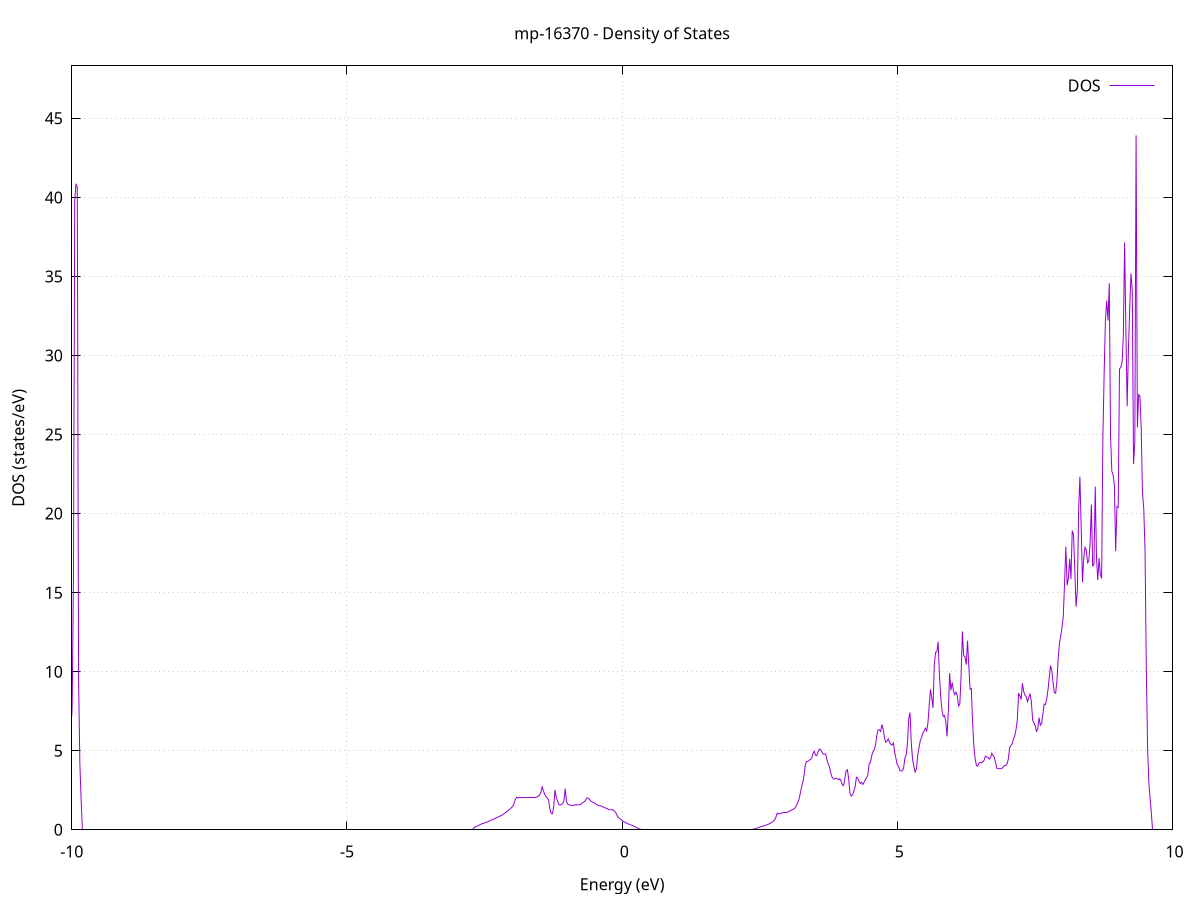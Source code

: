 set title 'mp-16370 - Density of States'
set xlabel 'Energy (eV)'
set ylabel 'DOS (states/eV)'
set grid
set xrange [-10:10]
set yrange [0:48.320]
set xzeroaxis lt -1
set terminal png size 800,600
set output 'mp-16370_dos_gnuplot.png'
plot '-' using 1:2 with lines title 'DOS'
-34.685200 0.000000
-34.661900 0.000000
-34.638700 0.000000
-34.615500 0.000000
-34.592300 0.000000
-34.569100 0.000000
-34.545900 0.000000
-34.522700 0.000000
-34.499500 0.000000
-34.476300 0.000000
-34.453100 0.000000
-34.429900 0.000000
-34.406700 0.000000
-34.383500 0.000000
-34.360300 0.000000
-34.337000 0.000000
-34.313800 0.000000
-34.290600 0.000000
-34.267400 0.000000
-34.244200 0.000000
-34.221000 0.000000
-34.197800 0.000000
-34.174600 0.000000
-34.151400 0.000000
-34.128200 0.000000
-34.105000 0.000000
-34.081800 0.000000
-34.058600 0.000000
-34.035400 0.000000
-34.012200 0.000000
-33.988900 0.000000
-33.965700 0.000000
-33.942500 0.000000
-33.919300 0.000000
-33.896100 0.000000
-33.872900 0.000000
-33.849700 0.000000
-33.826500 0.000000
-33.803300 0.000000
-33.780100 0.000000
-33.756900 0.000000
-33.733700 0.000000
-33.710500 0.000000
-33.687300 0.000000
-33.664000 0.000000
-33.640800 0.000000
-33.617600 0.000000
-33.594400 0.000000
-33.571200 0.000000
-33.548000 0.000000
-33.524800 0.000000
-33.501600 0.000000
-33.478400 0.000000
-33.455200 0.000000
-33.432000 0.000000
-33.408800 0.000000
-33.385600 0.000000
-33.362400 0.000000
-33.339100 0.000000
-33.315900 0.000000
-33.292700 0.000000
-33.269500 0.000000
-33.246300 0.000000
-33.223100 0.000000
-33.199900 0.000000
-33.176700 0.000000
-33.153500 0.000000
-33.130300 0.000000
-33.107100 0.000000
-33.083900 0.000000
-33.060700 0.000000
-33.037500 0.000000
-33.014200 0.000000
-32.991000 0.000000
-32.967800 0.000000
-32.944600 0.000000
-32.921400 0.000000
-32.898200 0.000000
-32.875000 0.000000
-32.851800 0.000000
-32.828600 0.000000
-32.805400 0.000000
-32.782200 0.000000
-32.759000 0.000000
-32.735800 0.000000
-32.712600 0.000000
-32.689400 0.000000
-32.666100 0.000000
-32.642900 0.000000
-32.619700 0.000000
-32.596500 0.000000
-32.573300 1.120700
-32.550100 12.299100
-32.526900 27.379600
-32.503700 28.214000
-32.480500 13.388400
-32.457300 18.266600
-32.434100 57.003000
-32.410900 70.562200
-32.387700 53.872900
-32.364500 0.000000
-32.341200 0.000000
-32.318000 0.000000
-32.294800 0.000000
-32.271600 0.000000
-32.248400 0.000000
-32.225200 0.000000
-32.202000 0.000000
-32.178800 0.000000
-32.155600 0.000000
-32.132400 0.000000
-32.109200 0.000000
-32.086000 0.000000
-32.062800 0.000000
-32.039600 0.000000
-32.016300 0.000000
-31.993100 0.000000
-31.969900 0.000000
-31.946700 0.000000
-31.923500 0.000000
-31.900300 0.000000
-31.877100 0.000000
-31.853900 0.000000
-31.830700 0.000000
-31.807500 0.000000
-31.784300 0.000000
-31.761100 0.000000
-31.737900 0.000000
-31.714700 0.000000
-31.691400 0.000000
-31.668200 0.000000
-31.645000 0.000000
-31.621800 0.000000
-31.598600 0.000000
-31.575400 0.000000
-31.552200 0.000000
-31.529000 0.000000
-31.505800 0.000000
-31.482600 0.000000
-31.459400 0.000000
-31.436200 0.000000
-31.413000 0.000000
-31.389800 0.000000
-31.366500 0.000000
-31.343300 0.000000
-31.320100 0.000000
-31.296900 0.000000
-31.273700 0.000000
-31.250500 0.000000
-31.227300 0.000000
-31.204100 0.000000
-31.180900 0.000000
-31.157700 0.000000
-31.134500 0.000000
-31.111300 0.000000
-31.088100 0.000000
-31.064900 0.000000
-31.041700 0.000000
-31.018400 0.000000
-30.995200 0.000000
-30.972000 0.000000
-30.948800 0.000000
-30.925600 0.000000
-30.902400 0.000000
-30.879200 0.000000
-30.856000 0.000000
-30.832800 0.000000
-30.809600 0.000000
-30.786400 0.000000
-30.763200 0.000000
-30.740000 0.000000
-30.716800 0.000000
-30.693500 0.000000
-30.670300 0.000000
-30.647100 0.000000
-30.623900 0.000000
-30.600700 0.000000
-30.577500 0.000000
-30.554300 0.000000
-30.531100 0.000000
-30.507900 0.000000
-30.484700 0.000000
-30.461500 0.000000
-30.438300 0.000000
-30.415100 0.000000
-30.391900 0.000000
-30.368600 0.000000
-30.345400 0.000000
-30.322200 0.000000
-30.299000 0.000000
-30.275800 0.000000
-30.252600 0.000000
-30.229400 0.000000
-30.206200 0.000000
-30.183000 0.000000
-30.159800 0.000000
-30.136600 0.000000
-30.113400 0.000000
-30.090200 0.000000
-30.067000 0.000000
-30.043700 0.000000
-30.020500 0.000000
-29.997300 0.000000
-29.974100 0.000000
-29.950900 0.000000
-29.927700 0.000000
-29.904500 0.000000
-29.881300 0.000000
-29.858100 0.000000
-29.834900 0.000000
-29.811700 0.000000
-29.788500 0.000000
-29.765300 0.000000
-29.742100 0.000000
-29.718800 0.000000
-29.695600 0.000000
-29.672400 0.000000
-29.649200 0.000000
-29.626000 0.000000
-29.602800 0.000000
-29.579600 0.000000
-29.556400 0.000000
-29.533200 0.000000
-29.510000 0.000000
-29.486800 0.000000
-29.463600 0.000000
-29.440400 0.000000
-29.417200 0.000000
-29.394000 0.000000
-29.370700 0.000000
-29.347500 0.000000
-29.324300 0.000000
-29.301100 0.000000
-29.277900 0.000000
-29.254700 0.000000
-29.231500 0.000000
-29.208300 0.000000
-29.185100 0.000000
-29.161900 0.000000
-29.138700 0.000000
-29.115500 0.000000
-29.092300 0.000000
-29.069100 0.000000
-29.045800 0.000000
-29.022600 0.000000
-28.999400 0.000000
-28.976200 0.000000
-28.953000 0.000000
-28.929800 0.000000
-28.906600 0.000000
-28.883400 0.000000
-28.860200 0.000000
-28.837000 0.000000
-28.813800 0.000000
-28.790600 0.000000
-28.767400 0.000000
-28.744200 0.000000
-28.720900 0.000000
-28.697700 0.000000
-28.674500 0.000000
-28.651300 0.000000
-28.628100 0.000000
-28.604900 0.000000
-28.581700 0.000000
-28.558500 0.000000
-28.535300 0.000000
-28.512100 0.000000
-28.488900 0.000000
-28.465700 0.000000
-28.442500 0.000000
-28.419300 0.000000
-28.396000 0.000000
-28.372800 0.000000
-28.349600 0.000000
-28.326400 0.000000
-28.303200 0.000000
-28.280000 0.000000
-28.256800 0.000000
-28.233600 0.000000
-28.210400 0.000000
-28.187200 0.000000
-28.164000 0.000000
-28.140800 0.000000
-28.117600 0.000000
-28.094400 0.000000
-28.071100 0.000000
-28.047900 0.000000
-28.024700 0.000000
-28.001500 0.000000
-27.978300 0.000000
-27.955100 0.000000
-27.931900 0.000000
-27.908700 0.000000
-27.885500 0.000000
-27.862300 0.000000
-27.839100 0.000000
-27.815900 0.000000
-27.792700 0.000000
-27.769500 0.000000
-27.746300 0.000000
-27.723000 0.000000
-27.699800 0.000000
-27.676600 0.000000
-27.653400 0.000000
-27.630200 0.000000
-27.607000 0.000000
-27.583800 0.000000
-27.560600 0.000000
-27.537400 0.000000
-27.514200 0.000000
-27.491000 0.000000
-27.467800 0.000000
-27.444600 0.000000
-27.421400 0.000000
-27.398100 0.000000
-27.374900 0.000000
-27.351700 0.000000
-27.328500 0.000000
-27.305300 0.000000
-27.282100 0.000000
-27.258900 0.000000
-27.235700 0.000000
-27.212500 0.000000
-27.189300 0.000000
-27.166100 0.000000
-27.142900 0.000000
-27.119700 0.000000
-27.096500 0.000000
-27.073200 0.000000
-27.050000 0.000000
-27.026800 0.000000
-27.003600 0.000000
-26.980400 0.000000
-26.957200 0.000000
-26.934000 0.000000
-26.910800 0.000000
-26.887600 0.000000
-26.864400 0.000000
-26.841200 0.000000
-26.818000 0.000000
-26.794800 0.000000
-26.771600 0.000000
-26.748300 0.000000
-26.725100 0.000000
-26.701900 0.000000
-26.678700 0.000000
-26.655500 0.000000
-26.632300 0.000000
-26.609100 0.000000
-26.585900 0.000000
-26.562700 0.000000
-26.539500 0.000000
-26.516300 0.000000
-26.493100 0.000000
-26.469900 0.000000
-26.446700 0.000000
-26.423400 0.000000
-26.400200 0.000000
-26.377000 0.000000
-26.353800 0.000000
-26.330600 0.000000
-26.307400 0.000000
-26.284200 0.000000
-26.261000 0.000000
-26.237800 0.000000
-26.214600 0.000000
-26.191400 0.000000
-26.168200 0.000000
-26.145000 0.000000
-26.121800 0.000000
-26.098600 0.000000
-26.075300 0.000000
-26.052100 0.000000
-26.028900 0.000000
-26.005700 0.000000
-25.982500 0.000000
-25.959300 0.000000
-25.936100 0.000000
-25.912900 0.000000
-25.889700 0.000000
-25.866500 0.000000
-25.843300 0.000000
-25.820100 0.000000
-25.796900 0.000000
-25.773700 0.000000
-25.750400 0.000000
-25.727200 0.000000
-25.704000 0.000000
-25.680800 0.000000
-25.657600 0.000000
-25.634400 0.000000
-25.611200 0.000000
-25.588000 0.000000
-25.564800 0.000000
-25.541600 0.000000
-25.518400 0.000000
-25.495200 0.000000
-25.472000 0.000000
-25.448800 0.000000
-25.425500 0.000000
-25.402300 0.000000
-25.379100 0.000000
-25.355900 0.000000
-25.332700 0.000000
-25.309500 0.000000
-25.286300 0.000000
-25.263100 0.000000
-25.239900 0.000000
-25.216700 0.000000
-25.193500 0.000000
-25.170300 0.000000
-25.147100 0.000000
-25.123900 0.000000
-25.100600 0.000000
-25.077400 0.000000
-25.054200 0.000000
-25.031000 0.000000
-25.007800 0.000000
-24.984600 0.000000
-24.961400 0.000000
-24.938200 0.000000
-24.915000 0.000000
-24.891800 0.000000
-24.868600 0.000000
-24.845400 0.000000
-24.822200 0.000000
-24.799000 0.000000
-24.775700 0.000000
-24.752500 0.000000
-24.729300 0.000000
-24.706100 0.000000
-24.682900 0.000000
-24.659700 0.000000
-24.636500 0.000000
-24.613300 0.000000
-24.590100 0.000000
-24.566900 0.000000
-24.543700 0.000000
-24.520500 0.000000
-24.497300 0.000000
-24.474100 0.000000
-24.450900 0.000000
-24.427600 0.000000
-24.404400 0.000000
-24.381200 0.000000
-24.358000 0.000000
-24.334800 0.000000
-24.311600 0.000000
-24.288400 0.000000
-24.265200 0.000000
-24.242000 0.000000
-24.218800 0.000000
-24.195600 0.000000
-24.172400 0.000000
-24.149200 0.000000
-24.126000 0.000000
-24.102700 0.000000
-24.079500 0.000000
-24.056300 0.000000
-24.033100 0.000000
-24.009900 0.000000
-23.986700 0.000000
-23.963500 0.000000
-23.940300 0.000000
-23.917100 0.000000
-23.893900 0.000000
-23.870700 0.000000
-23.847500 0.000000
-23.824300 0.000000
-23.801100 0.000000
-23.777800 0.000000
-23.754600 0.000000
-23.731400 0.000000
-23.708200 0.000000
-23.685000 0.000000
-23.661800 0.000000
-23.638600 0.000000
-23.615400 0.000000
-23.592200 0.000000
-23.569000 0.000000
-23.545800 0.000000
-23.522600 0.000000
-23.499400 0.000000
-23.476200 0.000000
-23.452900 0.000000
-23.429700 0.000000
-23.406500 0.000000
-23.383300 0.000000
-23.360100 0.000000
-23.336900 0.000000
-23.313700 0.000000
-23.290500 0.000000
-23.267300 0.000000
-23.244100 0.000000
-23.220900 0.000000
-23.197700 0.000000
-23.174500 0.000000
-23.151300 0.000000
-23.128000 0.000000
-23.104800 0.000000
-23.081600 0.000000
-23.058400 0.000000
-23.035200 0.000000
-23.012000 0.000000
-22.988800 0.000000
-22.965600 0.000000
-22.942400 0.000000
-22.919200 0.000000
-22.896000 0.000000
-22.872800 0.000000
-22.849600 0.000000
-22.826400 0.000000
-22.803200 0.000000
-22.779900 0.000000
-22.756700 0.000000
-22.733500 0.000000
-22.710300 0.000000
-22.687100 0.000000
-22.663900 0.000000
-22.640700 0.000000
-22.617500 0.000000
-22.594300 0.000000
-22.571100 0.000000
-22.547900 0.000000
-22.524700 0.000000
-22.501500 0.000000
-22.478300 0.000000
-22.455000 0.000000
-22.431800 0.000000
-22.408600 0.000000
-22.385400 0.000000
-22.362200 0.000000
-22.339000 0.000000
-22.315800 0.000000
-22.292600 0.000000
-22.269400 0.000000
-22.246200 0.000000
-22.223000 0.000000
-22.199800 0.000000
-22.176600 0.000000
-22.153400 0.000000
-22.130100 0.000000
-22.106900 0.000000
-22.083700 0.000000
-22.060500 0.000000
-22.037300 0.000000
-22.014100 0.000000
-21.990900 0.000000
-21.967700 0.000000
-21.944500 0.000000
-21.921300 0.000000
-21.898100 0.000000
-21.874900 0.000000
-21.851700 0.000000
-21.828500 0.000000
-21.805200 0.000000
-21.782000 0.000000
-21.758800 0.000000
-21.735600 0.000000
-21.712400 0.000000
-21.689200 0.000000
-21.666000 0.000000
-21.642800 0.000000
-21.619600 0.000000
-21.596400 0.000000
-21.573200 0.000000
-21.550000 0.000000
-21.526800 0.000000
-21.503600 0.000000
-21.480300 0.000000
-21.457100 0.000000
-21.433900 0.000000
-21.410700 0.000000
-21.387500 0.000000
-21.364300 0.000000
-21.341100 0.000000
-21.317900 0.000000
-21.294700 0.000000
-21.271500 0.000000
-21.248300 0.000000
-21.225100 0.000000
-21.201900 0.000000
-21.178700 0.000000
-21.155500 0.000000
-21.132200 0.000000
-21.109000 0.000000
-21.085800 0.000000
-21.062600 0.000000
-21.039400 0.000000
-21.016200 0.000000
-20.993000 0.000000
-20.969800 0.000000
-20.946600 0.000000
-20.923400 0.000000
-20.900200 0.000000
-20.877000 0.000000
-20.853800 0.000000
-20.830600 0.000000
-20.807300 0.000000
-20.784100 0.000000
-20.760900 0.000000
-20.737700 0.000000
-20.714500 0.000000
-20.691300 0.000000
-20.668100 0.000000
-20.644900 0.000000
-20.621700 0.000000
-20.598500 0.000000
-20.575300 0.000000
-20.552100 0.000000
-20.528900 0.000000
-20.505700 0.000000
-20.482400 0.000000
-20.459200 0.000000
-20.436000 0.000000
-20.412800 0.000000
-20.389600 0.000000
-20.366400 0.000000
-20.343200 0.000000
-20.320000 0.000000
-20.296800 0.000000
-20.273600 0.000000
-20.250400 0.000000
-20.227200 0.000000
-20.204000 0.000000
-20.180800 0.000000
-20.157500 0.000000
-20.134300 0.000000
-20.111100 0.000000
-20.087900 0.000000
-20.064700 0.000000
-20.041500 0.000000
-20.018300 0.000000
-19.995100 0.000000
-19.971900 0.000000
-19.948700 0.000000
-19.925500 0.000000
-19.902300 0.000000
-19.879100 0.000000
-19.855900 0.000000
-19.832600 0.000000
-19.809400 0.000000
-19.786200 0.000000
-19.763000 0.000000
-19.739800 0.000000
-19.716600 0.000000
-19.693400 0.000000
-19.670200 0.000000
-19.647000 0.000000
-19.623800 0.000000
-19.600600 0.000000
-19.577400 0.000000
-19.554200 0.000000
-19.531000 0.000000
-19.507800 0.000000
-19.484500 0.000000
-19.461300 0.000000
-19.438100 0.000000
-19.414900 0.000000
-19.391700 0.000000
-19.368500 0.000000
-19.345300 0.000000
-19.322100 0.000000
-19.298900 0.000000
-19.275700 0.000000
-19.252500 0.000000
-19.229300 0.000000
-19.206100 0.000000
-19.182900 0.000000
-19.159600 0.000000
-19.136400 0.000000
-19.113200 0.000000
-19.090000 0.000000
-19.066800 0.000000
-19.043600 0.000000
-19.020400 0.000000
-18.997200 0.000000
-18.974000 0.000000
-18.950800 0.000000
-18.927600 0.000000
-18.904400 0.000000
-18.881200 0.000000
-18.858000 0.000000
-18.834700 0.000000
-18.811500 0.000000
-18.788300 0.000000
-18.765100 0.000000
-18.741900 0.000000
-18.718700 0.000000
-18.695500 0.000000
-18.672300 0.000000
-18.649100 0.000000
-18.625900 0.000000
-18.602700 0.000000
-18.579500 0.000000
-18.556300 0.000000
-18.533100 0.000000
-18.509800 0.000000
-18.486600 0.000000
-18.463400 0.000000
-18.440200 0.000000
-18.417000 0.000000
-18.393800 0.000000
-18.370600 0.000000
-18.347400 0.000000
-18.324200 0.000000
-18.301000 0.000000
-18.277800 0.000000
-18.254600 0.000000
-18.231400 0.000000
-18.208200 0.000000
-18.184900 0.000000
-18.161700 0.000000
-18.138500 0.000000
-18.115300 0.000000
-18.092100 0.000000
-18.068900 0.000000
-18.045700 0.000000
-18.022500 0.000000
-17.999300 0.000000
-17.976100 0.000000
-17.952900 0.000000
-17.929700 0.000000
-17.906500 0.000000
-17.883300 0.000000
-17.860100 0.000000
-17.836800 0.000000
-17.813600 0.000000
-17.790400 0.000000
-17.767200 0.000000
-17.744000 0.000000
-17.720800 0.000000
-17.697600 0.000000
-17.674400 0.000000
-17.651200 0.000000
-17.628000 0.000000
-17.604800 0.000000
-17.581600 0.000000
-17.558400 0.000000
-17.535200 0.000000
-17.511900 0.000000
-17.488700 0.000000
-17.465500 0.000000
-17.442300 0.000000
-17.419100 0.000000
-17.395900 0.000000
-17.372700 0.000000
-17.349500 0.000000
-17.326300 0.000000
-17.303100 0.000000
-17.279900 0.000000
-17.256700 0.000000
-17.233500 0.000000
-17.210300 0.000000
-17.187000 0.000000
-17.163800 0.000000
-17.140600 38.433200
-17.117400 210.367500
-17.094200 276.437100
-17.071000 0.000000
-17.047800 0.000000
-17.024600 0.000000
-17.001400 0.000000
-16.978200 0.000000
-16.955000 0.000000
-16.931800 0.000000
-16.908600 0.000000
-16.885400 0.000000
-16.862100 0.000000
-16.838900 0.000000
-16.815700 0.000000
-16.792500 0.000000
-16.769300 0.000000
-16.746100 0.000000
-16.722900 0.000000
-16.699700 0.000000
-16.676500 0.000000
-16.653300 0.000000
-16.630100 0.000000
-16.606900 0.000000
-16.583700 0.000000
-16.560500 0.000000
-16.537200 0.000000
-16.514000 0.000000
-16.490800 0.000000
-16.467600 0.000000
-16.444400 0.000000
-16.421200 0.000000
-16.398000 0.000000
-16.374800 0.000000
-16.351600 0.000000
-16.328400 0.000000
-16.305200 0.000000
-16.282000 0.000000
-16.258800 0.000000
-16.235600 0.000000
-16.212400 0.000000
-16.189100 0.000000
-16.165900 0.000000
-16.142700 0.000000
-16.119500 0.000000
-16.096300 0.000000
-16.073100 0.000000
-16.049900 0.000000
-16.026700 0.000000
-16.003500 0.000000
-15.980300 0.000000
-15.957100 0.000000
-15.933900 0.000000
-15.910700 0.000000
-15.887500 0.000000
-15.864200 0.000000
-15.841000 0.000000
-15.817800 0.000000
-15.794600 0.000000
-15.771400 0.000000
-15.748200 0.000000
-15.725000 0.000000
-15.701800 0.000000
-15.678600 0.000000
-15.655400 0.000000
-15.632200 0.000000
-15.609000 0.000000
-15.585800 0.000000
-15.562600 0.000000
-15.539300 0.000000
-15.516100 0.000000
-15.492900 0.000000
-15.469700 0.000000
-15.446500 0.000000
-15.423300 0.000000
-15.400100 0.000000
-15.376900 0.000000
-15.353700 0.000000
-15.330500 0.000000
-15.307300 0.000000
-15.284100 0.000000
-15.260900 0.000000
-15.237700 0.000000
-15.214400 0.000000
-15.191200 0.000000
-15.168000 0.000000
-15.144800 0.000000
-15.121600 0.000000
-15.098400 0.000000
-15.075200 0.000000
-15.052000 0.000000
-15.028800 0.000000
-15.005600 0.000000
-14.982400 0.000000
-14.959200 0.000000
-14.936000 0.000000
-14.912800 0.000000
-14.889500 0.000000
-14.866300 0.000000
-14.843100 0.000000
-14.819900 0.000000
-14.796700 0.000000
-14.773500 0.000000
-14.750300 0.000000
-14.727100 0.000000
-14.703900 0.000000
-14.680700 0.000000
-14.657500 0.000000
-14.634300 0.000000
-14.611100 0.000000
-14.587900 0.000000
-14.564700 0.000000
-14.541400 0.000000
-14.518200 0.000000
-14.495000 0.000000
-14.471800 0.000000
-14.448600 0.000000
-14.425400 0.000000
-14.402200 0.000000
-14.379000 0.000000
-14.355800 0.000000
-14.332600 0.000000
-14.309400 0.000000
-14.286200 0.000000
-14.263000 0.000000
-14.239800 0.000000
-14.216500 0.000000
-14.193300 0.000000
-14.170100 0.000000
-14.146900 0.000000
-14.123700 0.000000
-14.100500 0.000000
-14.077300 0.000000
-14.054100 0.000000
-14.030900 0.000000
-14.007700 0.000000
-13.984500 0.000000
-13.961300 0.000000
-13.938100 0.000000
-13.914900 0.000000
-13.891600 0.000000
-13.868400 0.000000
-13.845200 0.000000
-13.822000 0.000000
-13.798800 0.000000
-13.775600 0.000000
-13.752400 0.000000
-13.729200 0.000000
-13.706000 0.000000
-13.682800 0.000000
-13.659600 0.000000
-13.636400 0.000000
-13.613200 0.000000
-13.590000 0.000000
-13.566700 0.000000
-13.543500 0.000000
-13.520300 0.000000
-13.497100 0.000000
-13.473900 0.000000
-13.450700 0.000000
-13.427500 0.000000
-13.404300 0.000000
-13.381100 0.000000
-13.357900 0.000000
-13.334700 0.000000
-13.311500 0.000000
-13.288300 0.000000
-13.265100 0.000000
-13.241800 0.000000
-13.218600 0.000000
-13.195400 0.000000
-13.172200 0.000000
-13.149000 0.000000
-13.125800 0.000000
-13.102600 0.000000
-13.079400 0.000000
-13.056200 0.000000
-13.033000 0.000000
-13.009800 0.000000
-12.986600 0.000000
-12.963400 0.000000
-12.940200 0.000000
-12.917000 0.000000
-12.893700 0.000000
-12.870500 0.000000
-12.847300 0.000000
-12.824100 0.000000
-12.800900 0.000000
-12.777700 0.000000
-12.754500 0.000000
-12.731300 0.000000
-12.708100 0.000000
-12.684900 0.000000
-12.661700 0.000000
-12.638500 0.000000
-12.615300 0.000000
-12.592100 0.000000
-12.568800 0.000000
-12.545600 0.000000
-12.522400 0.000000
-12.499200 0.000000
-12.476000 0.000000
-12.452800 0.000000
-12.429600 0.000000
-12.406400 0.000000
-12.383200 0.000000
-12.360000 0.000000
-12.336800 0.000000
-12.313600 0.000000
-12.290400 0.000000
-12.267200 0.000000
-12.243900 0.000000
-12.220700 0.000000
-12.197500 0.000000
-12.174300 0.000000
-12.151100 0.000000
-12.127900 0.000000
-12.104700 0.000000
-12.081500 0.000000
-12.058300 0.000000
-12.035100 0.000000
-12.011900 0.000000
-11.988700 0.000000
-11.965500 0.000000
-11.942300 0.000000
-11.919000 0.000000
-11.895800 0.000000
-11.872600 0.000000
-11.849400 0.000000
-11.826200 0.000000
-11.803000 0.000000
-11.779800 0.000000
-11.756600 0.000000
-11.733400 0.000000
-11.710200 0.000000
-11.687000 0.000000
-11.663800 0.000000
-11.640600 0.000000
-11.617400 0.000000
-11.594100 0.000000
-11.570900 0.000000
-11.547700 0.000000
-11.524500 0.000000
-11.501300 0.000000
-11.478100 1.037000
-11.454900 4.342900
-11.431700 5.719300
-11.408500 7.718300
-11.385300 9.903900
-11.362100 11.309600
-11.338900 12.442500
-11.315700 14.070900
-11.292500 12.641200
-11.269300 14.870900
-11.246000 14.379600
-11.222800 14.263000
-11.199600 15.955300
-11.176400 11.945700
-11.153200 11.744100
-11.130000 14.001100
-11.106800 29.362800
-11.083600 21.721900
-11.060400 18.637200
-11.037200 9.032500
-11.014000 5.921900
-10.990800 7.069000
-10.967600 11.129800
-10.944400 10.191000
-10.921100 10.566800
-10.897900 12.743100
-10.874700 11.082400
-10.851500 12.671300
-10.828300 14.792000
-10.805100 11.853700
-10.781900 11.177900
-10.758700 11.901900
-10.735500 14.367600
-10.712300 15.280100
-10.689100 18.630500
-10.665900 16.207400
-10.642700 15.858800
-10.619500 17.497100
-10.596200 17.974100
-10.573000 19.111300
-10.549800 17.593700
-10.526600 14.439100
-10.503400 11.460800
-10.480200 11.738500
-10.457000 16.345900
-10.433800 7.982200
-10.410600 18.457300
-10.387400 33.064400
-10.364200 18.724100
-10.341000 13.012900
-10.317800 13.735700
-10.294600 17.620100
-10.271300 21.584700
-10.248100 17.974300
-10.224900 22.004800
-10.201700 21.854500
-10.178500 16.250500
-10.155300 14.340300
-10.132100 11.304200
-10.108900 7.253300
-10.085700 5.010000
-10.062500 4.112400
-10.039300 4.398700
-10.016100 5.593200
-9.992900 7.921900
-9.969700 15.980900
-9.946500 39.748600
-9.923200 40.865700
-9.900000 40.641800
-9.876800 9.578400
-9.853600 4.221400
-9.830400 1.873300
-9.807200 0.007100
-9.784000 0.000000
-9.760800 0.000000
-9.737600 0.000000
-9.714400 0.000000
-9.691200 0.000000
-9.668000 0.000000
-9.644800 0.000000
-9.621600 0.000000
-9.598300 0.000000
-9.575100 0.000000
-9.551900 0.000000
-9.528700 0.000000
-9.505500 0.000000
-9.482300 0.000000
-9.459100 0.000000
-9.435900 0.000000
-9.412700 0.000000
-9.389500 0.000000
-9.366300 0.000000
-9.343100 0.000000
-9.319900 0.000000
-9.296700 0.000000
-9.273400 0.000000
-9.250200 0.000000
-9.227000 0.000000
-9.203800 0.000000
-9.180600 0.000000
-9.157400 0.000000
-9.134200 0.000000
-9.111000 0.000000
-9.087800 0.000000
-9.064600 0.000000
-9.041400 0.000000
-9.018200 0.000000
-8.995000 0.000000
-8.971800 0.000000
-8.948500 0.000000
-8.925300 0.000000
-8.902100 0.000000
-8.878900 0.000000
-8.855700 0.000000
-8.832500 0.000000
-8.809300 0.000000
-8.786100 0.000000
-8.762900 0.000000
-8.739700 0.000000
-8.716500 0.000000
-8.693300 0.000000
-8.670100 0.000000
-8.646900 0.000000
-8.623600 0.000000
-8.600400 0.000000
-8.577200 0.000000
-8.554000 0.000000
-8.530800 0.000000
-8.507600 0.000000
-8.484400 0.000000
-8.461200 0.000000
-8.438000 0.000000
-8.414800 0.000000
-8.391600 0.000000
-8.368400 0.000000
-8.345200 0.000000
-8.322000 0.000000
-8.298800 0.000000
-8.275500 0.000000
-8.252300 0.000000
-8.229100 0.000000
-8.205900 0.000000
-8.182700 0.000000
-8.159500 0.000000
-8.136300 0.000000
-8.113100 0.000000
-8.089900 0.000000
-8.066700 0.000000
-8.043500 0.000000
-8.020300 0.000000
-7.997100 0.000000
-7.973900 0.000000
-7.950600 0.000000
-7.927400 0.000000
-7.904200 0.000000
-7.881000 0.000000
-7.857800 0.000000
-7.834600 0.000000
-7.811400 0.000000
-7.788200 0.000000
-7.765000 0.000000
-7.741800 0.000000
-7.718600 0.000000
-7.695400 0.000000
-7.672200 0.000000
-7.649000 0.000000
-7.625700 0.000000
-7.602500 0.000000
-7.579300 0.000000
-7.556100 0.000000
-7.532900 0.000000
-7.509700 0.000000
-7.486500 0.000000
-7.463300 0.000000
-7.440100 0.000000
-7.416900 0.000000
-7.393700 0.000000
-7.370500 0.000000
-7.347300 0.000000
-7.324100 0.000000
-7.300800 0.000000
-7.277600 0.000000
-7.254400 0.000000
-7.231200 0.000000
-7.208000 0.000000
-7.184800 0.000000
-7.161600 0.000000
-7.138400 0.000000
-7.115200 0.000000
-7.092000 0.000000
-7.068800 0.000000
-7.045600 0.000000
-7.022400 0.000000
-6.999200 0.000000
-6.975900 0.000000
-6.952700 0.000000
-6.929500 0.000000
-6.906300 0.000000
-6.883100 0.000000
-6.859900 0.000000
-6.836700 0.000000
-6.813500 0.000000
-6.790300 0.000000
-6.767100 0.000000
-6.743900 0.000000
-6.720700 0.000000
-6.697500 0.000000
-6.674300 0.000000
-6.651100 0.000000
-6.627800 0.000000
-6.604600 0.000000
-6.581400 0.000000
-6.558200 0.000000
-6.535000 0.000000
-6.511800 0.000000
-6.488600 0.000000
-6.465400 0.000000
-6.442200 0.000000
-6.419000 0.000000
-6.395800 0.000000
-6.372600 0.000000
-6.349400 0.000000
-6.326200 0.000000
-6.302900 0.000000
-6.279700 0.000000
-6.256500 0.000000
-6.233300 0.000000
-6.210100 0.000000
-6.186900 0.000000
-6.163700 0.000000
-6.140500 0.000000
-6.117300 0.000000
-6.094100 0.000000
-6.070900 0.000000
-6.047700 0.000000
-6.024500 0.000000
-6.001300 0.000000
-5.978000 0.000000
-5.954800 0.000000
-5.931600 0.000000
-5.908400 0.000000
-5.885200 0.000000
-5.862000 0.000000
-5.838800 0.000000
-5.815600 0.000000
-5.792400 0.000000
-5.769200 0.000000
-5.746000 0.000000
-5.722800 0.000000
-5.699600 0.000000
-5.676400 0.000000
-5.653100 0.000000
-5.629900 0.000000
-5.606700 0.000000
-5.583500 0.000000
-5.560300 0.000000
-5.537100 0.000000
-5.513900 0.000000
-5.490700 0.000000
-5.467500 0.000000
-5.444300 0.000000
-5.421100 0.000000
-5.397900 0.000000
-5.374700 0.000000
-5.351500 0.000000
-5.328200 0.000000
-5.305000 0.000000
-5.281800 0.000000
-5.258600 0.000000
-5.235400 0.000000
-5.212200 0.000000
-5.189000 0.000000
-5.165800 0.000000
-5.142600 0.000000
-5.119400 0.000000
-5.096200 0.000000
-5.073000 0.000000
-5.049800 0.000000
-5.026600 0.000000
-5.003400 0.000000
-4.980100 0.000000
-4.956900 0.000000
-4.933700 0.000000
-4.910500 0.000000
-4.887300 0.000000
-4.864100 0.000000
-4.840900 0.000000
-4.817700 0.000000
-4.794500 0.000000
-4.771300 0.000000
-4.748100 0.000000
-4.724900 0.000000
-4.701700 0.000000
-4.678500 0.000000
-4.655200 0.000000
-4.632000 0.000000
-4.608800 0.000000
-4.585600 0.000000
-4.562400 0.000000
-4.539200 0.000000
-4.516000 0.000000
-4.492800 0.000000
-4.469600 0.000000
-4.446400 0.000000
-4.423200 0.000000
-4.400000 0.000000
-4.376800 0.000000
-4.353600 0.000000
-4.330300 0.000000
-4.307100 0.000000
-4.283900 0.000000
-4.260700 0.000000
-4.237500 0.000000
-4.214300 0.000000
-4.191100 0.000000
-4.167900 0.000000
-4.144700 0.000000
-4.121500 0.000000
-4.098300 0.000000
-4.075100 0.000000
-4.051900 0.000000
-4.028700 0.000000
-4.005400 0.000000
-3.982200 0.000000
-3.959000 0.000000
-3.935800 0.000000
-3.912600 0.000000
-3.889400 0.000000
-3.866200 0.000000
-3.843000 0.000000
-3.819800 0.000000
-3.796600 0.000000
-3.773400 0.000000
-3.750200 0.000000
-3.727000 0.000000
-3.703800 0.000000
-3.680500 0.000000
-3.657300 0.000000
-3.634100 0.000000
-3.610900 0.000000
-3.587700 0.000000
-3.564500 0.000000
-3.541300 0.000000
-3.518100 0.000000
-3.494900 0.000000
-3.471700 0.000000
-3.448500 0.000000
-3.425300 0.000000
-3.402100 0.000000
-3.378900 0.000000
-3.355700 0.000000
-3.332400 0.000000
-3.309200 0.000000
-3.286000 0.000000
-3.262800 0.000000
-3.239600 0.000000
-3.216400 0.000000
-3.193200 0.000000
-3.170000 0.000000
-3.146800 0.000000
-3.123600 0.000000
-3.100400 0.000000
-3.077200 0.000000
-3.054000 0.000000
-3.030800 0.000000
-3.007500 0.000000
-2.984300 0.000000
-2.961100 0.000000
-2.937900 0.000000
-2.914700 0.000000
-2.891500 0.000000
-2.868300 0.000000
-2.845100 0.000000
-2.821900 0.000000
-2.798700 0.000000
-2.775500 0.000000
-2.752300 0.000000
-2.729100 0.008200
-2.705900 0.055200
-2.682600 0.175500
-2.659400 0.189300
-2.636200 0.224300
-2.613000 0.266700
-2.589800 0.309900
-2.566600 0.352200
-2.543400 0.384400
-2.520200 0.413300
-2.497000 0.438300
-2.473800 0.467500
-2.450600 0.495200
-2.427400 0.531500
-2.404200 0.570500
-2.381000 0.612200
-2.357700 0.640900
-2.334500 0.672200
-2.311300 0.710700
-2.288100 0.749700
-2.264900 0.787000
-2.241700 0.824100
-2.218500 0.863300
-2.195300 0.904600
-2.172100 0.951800
-2.148900 1.007700
-2.125700 1.071300
-2.102500 1.133600
-2.079300 1.194200
-2.056100 1.258200
-2.032800 1.325500
-2.009600 1.404800
-1.986400 1.494800
-1.963200 1.672000
-1.940000 1.928800
-1.916800 2.051800
-1.893600 2.002000
-1.870400 2.048500
-1.847200 2.046600
-1.824000 2.031500
-1.800800 2.043200
-1.777600 2.043200
-1.754400 2.030900
-1.731200 2.035300
-1.708000 2.044200
-1.684700 2.044800
-1.661500 2.044100
-1.638300 2.045800
-1.615100 2.038300
-1.591900 2.036700
-1.568700 2.052100
-1.545500 2.076700
-1.522300 2.128500
-1.499100 2.204000
-1.475900 2.381800
-1.452700 2.718800
-1.429500 2.459400
-1.406300 2.241200
-1.383100 2.078700
-1.359800 2.018800
-1.336600 1.879100
-1.313400 1.349000
-1.290200 1.038400
-1.267000 1.005800
-1.243800 1.430100
-1.220600 2.526000
-1.197400 2.041300
-1.174200 1.818700
-1.151000 1.595300
-1.127800 1.564600
-1.104600 1.599600
-1.081400 1.647900
-1.058200 1.814500
-1.034900 2.601900
-1.011700 1.793600
-0.988500 1.617700
-0.965300 1.586700
-0.942100 1.568400
-0.918900 1.563200
-0.895700 1.563200
-0.872500 1.565400
-0.849300 1.571700
-0.826100 1.582500
-0.802900 1.581000
-0.779700 1.582700
-0.756500 1.587700
-0.733300 1.675600
-0.710000 1.717400
-0.686800 1.770300
-0.663600 1.880500
-0.640400 2.018200
-0.617200 2.002600
-0.594000 1.922500
-0.570800 1.812700
-0.547600 1.768000
-0.524400 1.732200
-0.501200 1.691700
-0.478000 1.622800
-0.454800 1.578900
-0.431600 1.548000
-0.408400 1.523100
-0.385100 1.505600
-0.361900 1.474500
-0.338700 1.433500
-0.315500 1.396300
-0.292300 1.360100
-0.269100 1.324600
-0.245900 1.291300
-0.222700 1.261100
-0.199500 1.275300
-0.176300 1.275600
-0.153100 1.220100
-0.129900 1.149700
-0.106700 1.034000
-0.083500 0.846400
-0.060300 0.757200
-0.037000 0.685900
-0.013800 0.618500
0.009400 0.556700
0.032600 0.510700
0.055800 0.461000
0.079000 0.424000
0.102200 0.388100
0.125400 0.350800
0.148600 0.315000
0.171800 0.288700
0.195000 0.257900
0.218200 0.215200
0.241400 0.173400
0.264600 0.134100
0.287900 0.094100
0.311100 0.060400
0.334300 0.033000
0.357500 0.000000
0.380700 0.000000
0.403900 0.000000
0.427100 0.000000
0.450300 0.000000
0.473500 0.000000
0.496700 0.000000
0.519900 0.000000
0.543100 0.000000
0.566300 0.000000
0.589500 0.000000
0.612800 0.000000
0.636000 0.000000
0.659200 0.000000
0.682400 0.000000
0.705600 0.000000
0.728800 0.000000
0.752000 0.000000
0.775200 0.000000
0.798400 0.000000
0.821600 0.000000
0.844800 0.000000
0.868000 0.000000
0.891200 0.000000
0.914400 0.000000
0.937700 0.000000
0.960900 0.000000
0.984100 0.000000
1.007300 0.000000
1.030500 0.000000
1.053700 0.000000
1.076900 0.000000
1.100100 0.000000
1.123300 0.000000
1.146500 0.000000
1.169700 0.000000
1.192900 0.000000
1.216100 0.000000
1.239300 0.000000
1.262600 0.000000
1.285800 0.000000
1.309000 0.000000
1.332200 0.000000
1.355400 0.000000
1.378600 0.000000
1.401800 0.000000
1.425000 0.000000
1.448200 0.000000
1.471400 0.000000
1.494600 0.000000
1.517800 0.000000
1.541000 0.000000
1.564200 0.000000
1.587400 0.000000
1.610700 0.000000
1.633900 0.000000
1.657100 0.000000
1.680300 0.000000
1.703500 0.000000
1.726700 0.000000
1.749900 0.000000
1.773100 0.000000
1.796300 0.000000
1.819500 0.000000
1.842700 0.000000
1.865900 0.000000
1.889100 0.000000
1.912300 0.000000
1.935600 0.000000
1.958800 0.000000
1.982000 0.000000
2.005200 0.000000
2.028400 0.000000
2.051600 0.000000
2.074800 0.000000
2.098000 0.000000
2.121200 0.000000
2.144400 0.000000
2.167600 0.000000
2.190800 0.000000
2.214000 0.000000
2.237200 0.000000
2.260500 0.000000
2.283700 0.000000
2.306900 0.000000
2.330100 0.000000
2.353300 0.017000
2.376500 0.033200
2.399700 0.053100
2.422900 0.076700
2.446100 0.103800
2.469300 0.131600
2.492500 0.160000
2.515700 0.189900
2.538900 0.218200
2.562100 0.239800
2.585400 0.258200
2.608600 0.283900
2.631800 0.315800
2.655000 0.349800
2.678200 0.385600
2.701400 0.423400
2.724600 0.483300
2.747800 0.553300
2.771000 0.631700
2.794200 0.794200
2.817400 1.050700
2.840600 1.001200
2.863800 1.018000
2.887000 1.045600
2.910300 1.075400
2.933500 1.068300
2.956700 1.079500
2.979900 1.079400
3.003100 1.113500
3.026300 1.151500
3.049500 1.192900
3.072700 1.236000
3.095900 1.281600
3.119100 1.320100
3.142300 1.386900
3.165500 1.524300
3.188700 1.692900
3.211900 1.915900
3.235100 2.280000
3.258400 2.673000
3.281600 3.002600
3.304800 3.428100
3.328000 4.121300
3.351200 4.315800
3.374400 4.336200
3.397600 4.397600
3.420800 4.447100
3.444000 4.513300
3.467200 4.816100
3.490400 4.962700
3.513600 4.718700
3.536800 4.687000
3.560000 4.928100
3.583300 5.103900
3.606500 5.073100
3.629700 4.915500
3.652900 4.796600
3.676100 4.786200
3.699300 4.791600
3.722500 4.412600
3.745700 4.160700
3.768900 3.951400
3.792100 3.579700
3.815300 3.316000
3.838500 3.215000
3.861700 3.214500
3.884900 3.256900
3.908200 3.227000
3.931400 3.162700
3.954600 3.228400
3.977800 3.085200
4.001000 2.835800
4.024200 2.799300
4.047400 3.242400
4.070600 3.724900
4.093800 3.799700
4.117000 3.183400
4.140200 2.270100
4.163400 2.127400
4.186600 2.225200
4.209800 2.425800
4.233100 2.709900
4.256300 3.318700
4.279500 3.277300
4.302700 3.080100
4.325900 2.929500
4.349100 3.008700
4.372300 2.865700
4.395500 3.004300
4.418700 3.161100
4.441900 3.278700
4.465100 3.473600
4.488300 4.199300
4.511500 4.260700
4.534700 4.690000
4.558000 4.913100
4.581200 5.068200
4.604400 5.372300
4.627600 5.968000
4.650800 6.316200
4.674000 6.322900
4.697200 6.222200
4.720400 6.661900
4.743600 6.333500
4.766800 5.819800
4.790000 5.536000
4.813200 5.610900
4.836400 5.740100
4.859600 5.523000
4.882800 5.386600
4.906100 5.358500
4.929300 5.497600
4.952500 4.890600
4.975700 4.494000
4.998900 4.111200
5.022100 4.032300
5.045300 3.744300
5.068500 3.729700
5.091700 3.724300
5.114900 3.925500
5.138100 4.538200
5.161300 4.725800
5.184500 5.493600
5.207700 7.038800
5.231000 7.413400
5.254200 5.453700
5.277400 4.439300
5.300600 3.992000
5.323800 3.654200
5.347000 3.855500
5.370200 4.704600
5.393400 5.175800
5.416600 5.627600
5.439800 5.817000
5.463000 6.099800
5.486200 6.244700
5.509400 6.423200
5.532600 6.249400
5.555900 6.732300
5.579100 7.834800
5.602300 8.875700
5.625500 8.350900
5.648700 7.711100
5.671900 10.449300
5.695100 11.229300
5.718300 11.254000
5.741500 11.891600
5.764700 9.804300
5.787900 8.454400
5.811100 7.560700
5.834300 7.166300
5.857500 7.229000
5.880800 6.851700
5.904000 5.908400
5.927200 7.501700
5.950400 9.909000
5.973600 8.829500
5.996800 9.317200
6.020000 8.776700
6.043200 8.545800
6.066400 8.704200
6.089600 8.478900
6.112800 7.823300
6.136000 7.965100
6.159200 9.796800
6.182400 12.542400
6.205700 10.993500
6.228900 10.962400
6.252100 10.440100
6.275300 11.958400
6.298500 10.396800
6.321700 8.894100
6.344900 8.938100
6.368100 6.757400
6.391300 5.279000
6.414500 4.459800
6.437700 4.066600
6.460900 4.017900
6.484100 4.215700
6.507300 4.266500
6.530500 4.235600
6.553800 4.304800
6.577000 4.391500
6.600200 4.660700
6.623400 4.598400
6.646600 4.581400
6.669800 4.466500
6.693000 4.544000
6.716200 4.843500
6.739400 4.702900
6.762600 4.580400
6.785800 4.243600
6.809000 3.881000
6.832200 3.885400
6.855400 3.853300
6.878700 3.865000
6.901900 3.884600
6.925100 3.973400
6.948300 4.067100
6.971500 4.061600
6.994700 4.170200
7.017900 4.489600
7.041100 5.204000
7.064300 5.325700
7.087500 5.462700
7.110700 5.735100
7.133900 5.952000
7.157100 6.341300
7.180300 6.955800
7.203600 8.639100
7.226800 8.467500
7.250000 8.242800
7.273200 9.265200
7.296400 8.742700
7.319600 8.519700
7.342800 8.409900
7.366000 8.105400
7.389200 8.382500
7.412400 8.617900
7.435600 8.093900
7.458800 6.936100
7.482000 6.770900
7.505200 6.582100
7.528500 6.225100
7.551700 6.374500
7.574900 7.093900
7.598100 6.613600
7.621300 6.720400
7.644500 7.294200
7.667700 7.953800
7.690900 7.920100
7.714100 8.257400
7.737300 8.837900
7.760500 9.628000
7.783700 10.389100
7.806900 10.047200
7.830100 9.304400
7.853400 8.676400
7.876600 8.641100
7.899800 9.381100
7.923000 10.848500
7.946200 11.806100
7.969400 12.281800
7.992600 12.790300
8.015800 13.503300
8.039000 15.625700
8.062200 17.912500
8.085400 15.461400
8.108600 15.926400
8.131800 17.141200
8.155000 15.864100
8.178200 18.916000
8.201500 18.675300
8.224700 16.429100
8.247900 14.108400
8.271100 15.103400
8.294300 20.186100
8.317500 22.330600
8.340700 19.149500
8.363900 15.658200
8.387100 17.183100
8.410300 17.869600
8.433500 17.706100
8.456700 16.891800
8.479900 17.001000
8.503100 18.186500
8.526400 20.578100
8.549600 16.651600
8.572800 16.804100
8.596000 21.716300
8.619200 17.208400
8.642400 15.793700
8.665600 17.183200
8.688800 16.162200
8.712000 15.893300
8.735200 24.872700
8.758400 28.916500
8.781600 32.285100
8.804800 33.461600
8.828000 32.210500
8.851300 34.574500
8.874500 24.873000
8.897700 22.682000
8.920900 22.442400
8.944100 21.831100
8.967300 17.625000
8.990500 20.433100
9.013700 20.388200
9.036900 29.139400
9.060100 29.267600
9.083300 29.543500
9.106500 31.194900
9.129700 37.155400
9.152900 31.698300
9.176200 26.785200
9.199400 30.381400
9.222600 32.987400
9.245800 35.195900
9.269000 34.131800
9.292200 23.131800
9.315400 24.544100
9.338600 43.927400
9.361800 25.454200
9.385000 27.525400
9.408200 27.429300
9.431400 25.441600
9.454600 21.322700
9.477800 20.318500
9.501100 17.659700
9.524300 10.176000
9.547500 5.198500
9.570700 2.936700
9.593900 1.964900
9.617100 0.987800
9.640300 0.000000
9.663500 0.000000
9.686700 0.000000
9.709900 0.000000
9.733100 0.000000
9.756300 0.000000
9.779500 0.000000
9.802700 0.000000
9.825900 0.000000
9.849200 0.000000
9.872400 0.000000
9.895600 0.000000
9.918800 0.000000
9.942000 0.000000
9.965200 0.000000
9.988400 0.000000
10.011600 0.000000
10.034800 0.000000
10.058000 0.000000
10.081200 0.000000
10.104400 0.000000
10.127600 0.000000
10.150800 0.000000
10.174100 0.000000
10.197300 0.000000
10.220500 0.000000
10.243700 0.000000
10.266900 0.000000
10.290100 0.000000
10.313300 0.000000
10.336500 0.000000
10.359700 0.000000
10.382900 0.000000
10.406100 0.000000
10.429300 0.000000
10.452500 0.000000
10.475700 0.000000
10.499000 0.000000
10.522200 0.000000
10.545400 0.000000
10.568600 0.000000
10.591800 0.000000
10.615000 0.000000
10.638200 0.000000
10.661400 0.000000
10.684600 0.000000
10.707800 0.000000
10.731000 0.000000
10.754200 0.000000
10.777400 0.000000
10.800600 0.000000
10.823900 0.000000
10.847100 0.000000
10.870300 0.000000
10.893500 0.000000
10.916700 0.000000
10.939900 0.000000
10.963100 0.000000
10.986300 0.000000
11.009500 0.000000
11.032700 0.000000
11.055900 0.000000
11.079100 0.000000
11.102300 0.000000
11.125500 0.000000
11.148800 0.000000
11.172000 0.000000
11.195200 0.000000
11.218400 0.000000
11.241600 0.000000
11.264800 0.000000
11.288000 0.000000
11.311200 0.000000
11.334400 0.000000
11.357600 0.000000
11.380800 0.000000
11.404000 0.000000
11.427200 0.000000
11.450400 0.000000
11.473600 0.000000
11.496900 0.000000
11.520100 0.000000
11.543300 0.000000
11.566500 0.000000
11.589700 0.000000
11.612900 0.000000
11.636100 0.000000
11.659300 0.000000
11.682500 0.000000
11.705700 0.000000
11.728900 0.000000
e

